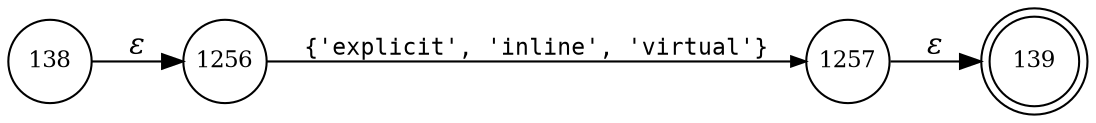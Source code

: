 digraph ATN {
rankdir=LR;
s139[fontsize=11, label="139", shape=doublecircle, fixedsize=true, width=.6];
s1256[fontsize=11,label="1256", shape=circle, fixedsize=true, width=.55, peripheries=1];
s1257[fontsize=11,label="1257", shape=circle, fixedsize=true, width=.55, peripheries=1];
s138[fontsize=11,label="138", shape=circle, fixedsize=true, width=.55, peripheries=1];
s138 -> s1256 [fontname="Times-Italic", label="&epsilon;"];
s1256 -> s1257 [fontsize=11, fontname="Courier", arrowsize=.7, label = "{'explicit', 'inline', 'virtual'}", arrowhead = normal];
s1257 -> s139 [fontname="Times-Italic", label="&epsilon;"];
}